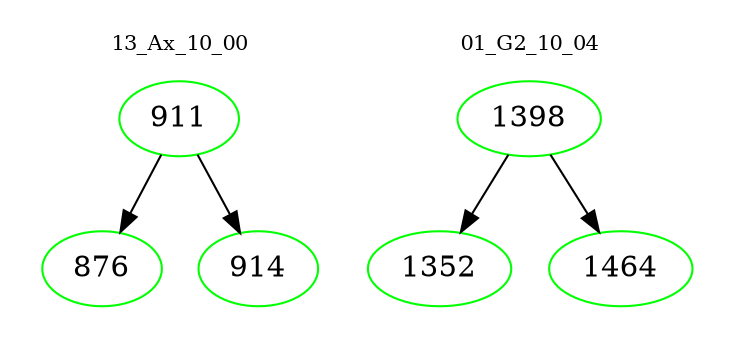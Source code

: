digraph{
subgraph cluster_0 {
color = white
label = "13_Ax_10_00";
fontsize=10;
T0_911 [label="911", color="green"]
T0_911 -> T0_876 [color="black"]
T0_876 [label="876", color="green"]
T0_911 -> T0_914 [color="black"]
T0_914 [label="914", color="green"]
}
subgraph cluster_1 {
color = white
label = "01_G2_10_04";
fontsize=10;
T1_1398 [label="1398", color="green"]
T1_1398 -> T1_1352 [color="black"]
T1_1352 [label="1352", color="green"]
T1_1398 -> T1_1464 [color="black"]
T1_1464 [label="1464", color="green"]
}
}
